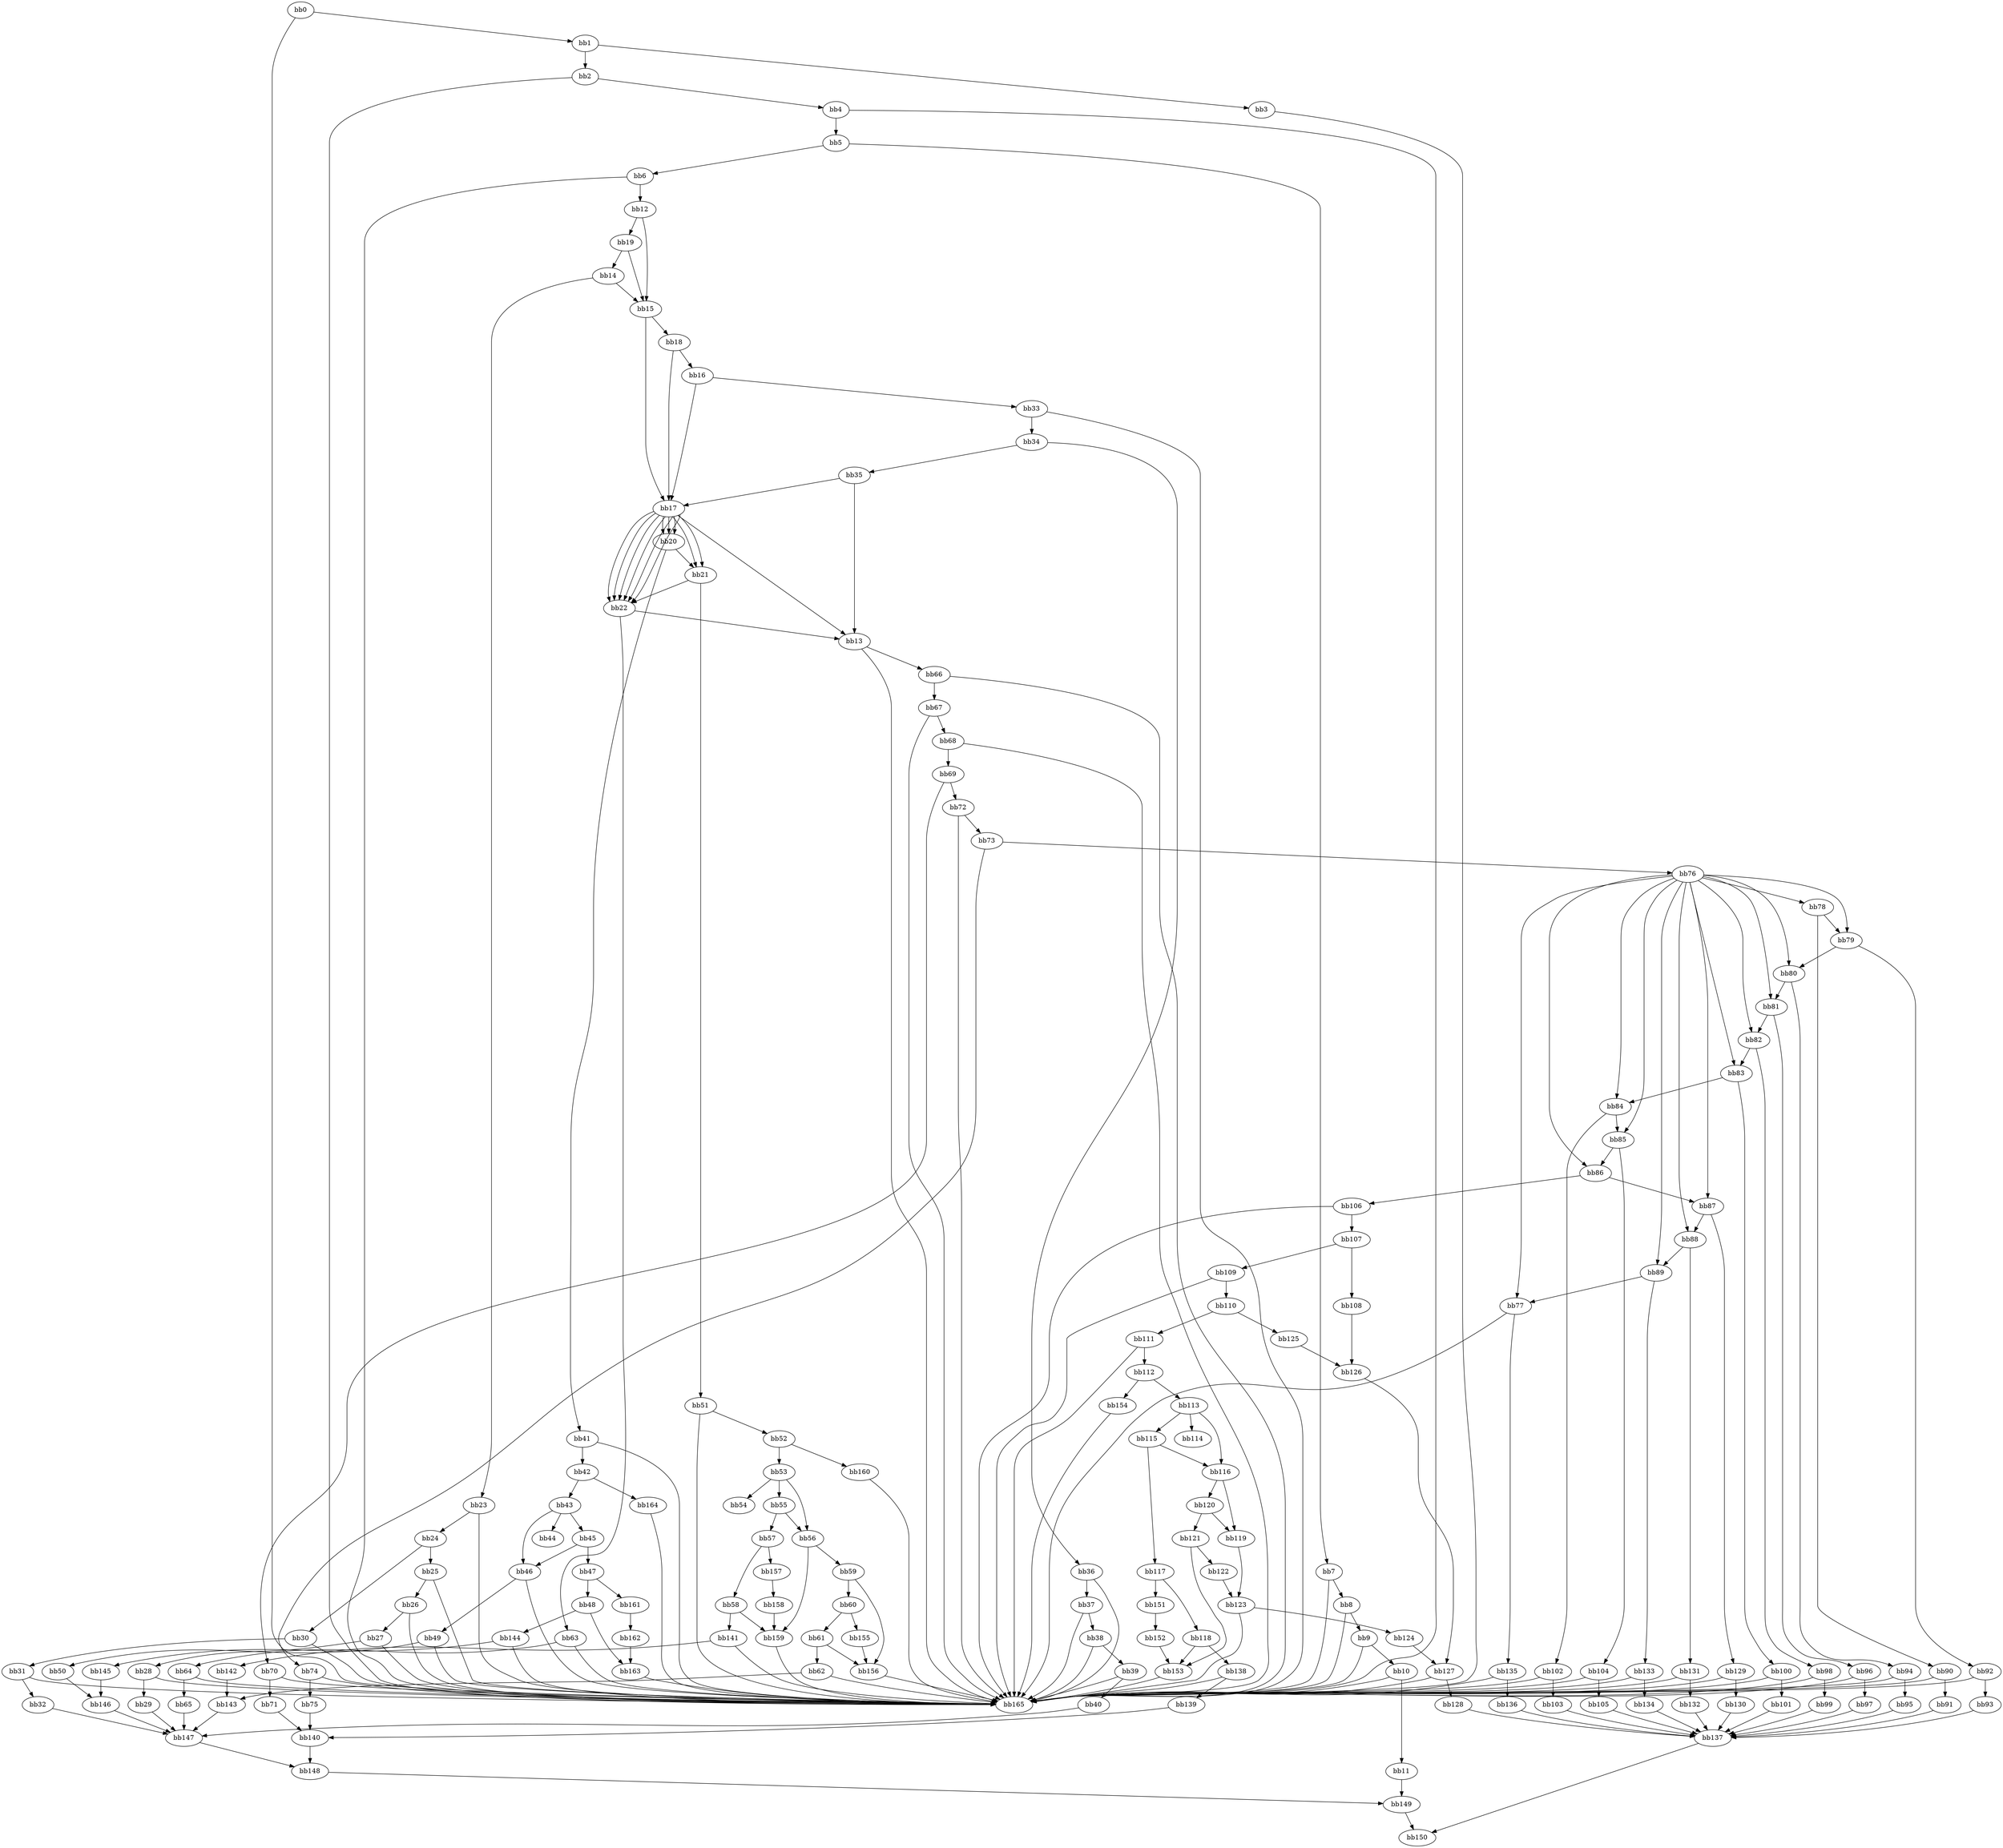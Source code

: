 digraph {
    0 [ label = "bb0\l" ]
    1 [ label = "bb1\l" ]
    2 [ label = "bb2\l" ]
    3 [ label = "bb3\l" ]
    4 [ label = "bb4\l" ]
    5 [ label = "bb5\l" ]
    6 [ label = "bb6\l" ]
    7 [ label = "bb7\l" ]
    8 [ label = "bb8\l" ]
    9 [ label = "bb9\l" ]
    10 [ label = "bb10\l" ]
    11 [ label = "bb11\l" ]
    12 [ label = "bb12\l" ]
    13 [ label = "bb13\l" ]
    14 [ label = "bb14\l" ]
    15 [ label = "bb15\l" ]
    16 [ label = "bb16\l" ]
    17 [ label = "bb17\l" ]
    18 [ label = "bb18\l" ]
    19 [ label = "bb19\l" ]
    20 [ label = "bb20\l" ]
    21 [ label = "bb21\l" ]
    22 [ label = "bb22\l" ]
    23 [ label = "bb23\l" ]
    24 [ label = "bb24\l" ]
    25 [ label = "bb25\l" ]
    26 [ label = "bb26\l" ]
    27 [ label = "bb27\l" ]
    28 [ label = "bb28\l" ]
    29 [ label = "bb29\l" ]
    30 [ label = "bb30\l" ]
    31 [ label = "bb31\l" ]
    32 [ label = "bb32\l" ]
    33 [ label = "bb33\l" ]
    34 [ label = "bb34\l" ]
    35 [ label = "bb35\l" ]
    36 [ label = "bb36\l" ]
    37 [ label = "bb37\l" ]
    38 [ label = "bb38\l" ]
    39 [ label = "bb39\l" ]
    40 [ label = "bb40\l" ]
    41 [ label = "bb41\l" ]
    42 [ label = "bb42\l" ]
    43 [ label = "bb43\l" ]
    44 [ label = "bb44\l" ]
    45 [ label = "bb45\l" ]
    46 [ label = "bb46\l" ]
    47 [ label = "bb47\l" ]
    48 [ label = "bb48\l" ]
    49 [ label = "bb49\l" ]
    50 [ label = "bb50\l" ]
    51 [ label = "bb51\l" ]
    52 [ label = "bb52\l" ]
    53 [ label = "bb53\l" ]
    54 [ label = "bb54\l" ]
    55 [ label = "bb55\l" ]
    56 [ label = "bb56\l" ]
    57 [ label = "bb57\l" ]
    58 [ label = "bb58\l" ]
    59 [ label = "bb59\l" ]
    60 [ label = "bb60\l" ]
    61 [ label = "bb61\l" ]
    62 [ label = "bb62\l" ]
    63 [ label = "bb63\l" ]
    64 [ label = "bb64\l" ]
    65 [ label = "bb65\l" ]
    66 [ label = "bb66\l" ]
    67 [ label = "bb67\l" ]
    68 [ label = "bb68\l" ]
    69 [ label = "bb69\l" ]
    70 [ label = "bb70\l" ]
    71 [ label = "bb71\l" ]
    72 [ label = "bb72\l" ]
    73 [ label = "bb73\l" ]
    74 [ label = "bb74\l" ]
    75 [ label = "bb75\l" ]
    76 [ label = "bb76\l" ]
    77 [ label = "bb77\l" ]
    78 [ label = "bb78\l" ]
    79 [ label = "bb79\l" ]
    80 [ label = "bb80\l" ]
    81 [ label = "bb81\l" ]
    82 [ label = "bb82\l" ]
    83 [ label = "bb83\l" ]
    84 [ label = "bb84\l" ]
    85 [ label = "bb85\l" ]
    86 [ label = "bb86\l" ]
    87 [ label = "bb87\l" ]
    88 [ label = "bb88\l" ]
    89 [ label = "bb89\l" ]
    90 [ label = "bb90\l" ]
    91 [ label = "bb91\l" ]
    92 [ label = "bb92\l" ]
    93 [ label = "bb93\l" ]
    94 [ label = "bb94\l" ]
    95 [ label = "bb95\l" ]
    96 [ label = "bb96\l" ]
    97 [ label = "bb97\l" ]
    98 [ label = "bb98\l" ]
    99 [ label = "bb99\l" ]
    100 [ label = "bb100\l" ]
    101 [ label = "bb101\l" ]
    102 [ label = "bb102\l" ]
    103 [ label = "bb103\l" ]
    104 [ label = "bb104\l" ]
    105 [ label = "bb105\l" ]
    106 [ label = "bb106\l" ]
    107 [ label = "bb107\l" ]
    108 [ label = "bb108\l" ]
    109 [ label = "bb109\l" ]
    110 [ label = "bb110\l" ]
    111 [ label = "bb111\l" ]
    112 [ label = "bb112\l" ]
    113 [ label = "bb113\l" ]
    114 [ label = "bb114\l" ]
    115 [ label = "bb115\l" ]
    116 [ label = "bb116\l" ]
    117 [ label = "bb117\l" ]
    118 [ label = "bb118\l" ]
    119 [ label = "bb119\l" ]
    120 [ label = "bb120\l" ]
    121 [ label = "bb121\l" ]
    122 [ label = "bb122\l" ]
    123 [ label = "bb123\l" ]
    124 [ label = "bb124\l" ]
    125 [ label = "bb125\l" ]
    126 [ label = "bb126\l" ]
    127 [ label = "bb127\l" ]
    128 [ label = "bb128\l" ]
    129 [ label = "bb129\l" ]
    130 [ label = "bb130\l" ]
    131 [ label = "bb131\l" ]
    132 [ label = "bb132\l" ]
    133 [ label = "bb133\l" ]
    134 [ label = "bb134\l" ]
    135 [ label = "bb135\l" ]
    136 [ label = "bb136\l" ]
    137 [ label = "bb137\l" ]
    138 [ label = "bb138\l" ]
    139 [ label = "bb139\l" ]
    140 [ label = "bb140\l" ]
    141 [ label = "bb141\l" ]
    142 [ label = "bb142\l" ]
    143 [ label = "bb143\l" ]
    144 [ label = "bb144\l" ]
    145 [ label = "bb145\l" ]
    146 [ label = "bb146\l" ]
    147 [ label = "bb147\l" ]
    148 [ label = "bb148\l" ]
    149 [ label = "bb149\l" ]
    150 [ label = "bb150\l" ]
    151 [ label = "bb151\l" ]
    152 [ label = "bb152\l" ]
    153 [ label = "bb153\l" ]
    154 [ label = "bb154\l" ]
    155 [ label = "bb155\l" ]
    156 [ label = "bb156\l" ]
    157 [ label = "bb157\l" ]
    158 [ label = "bb158\l" ]
    159 [ label = "bb159\l" ]
    160 [ label = "bb160\l" ]
    161 [ label = "bb161\l" ]
    162 [ label = "bb162\l" ]
    163 [ label = "bb163\l" ]
    164 [ label = "bb164\l" ]
    165 [ label = "bb165\l" ]
    0 -> 1 [ ]
    0 -> 165 [ ]
    1 -> 2 [ ]
    1 -> 3 [ ]
    2 -> 4 [ ]
    2 -> 165 [ ]
    3 -> 165 [ ]
    4 -> 5 [ ]
    4 -> 165 [ ]
    5 -> 6 [ ]
    5 -> 7 [ ]
    6 -> 12 [ ]
    6 -> 165 [ ]
    7 -> 8 [ ]
    7 -> 165 [ ]
    8 -> 9 [ ]
    8 -> 165 [ ]
    9 -> 10 [ ]
    9 -> 165 [ ]
    10 -> 11 [ ]
    10 -> 165 [ ]
    11 -> 149 [ ]
    12 -> 15 [ ]
    12 -> 19 [ ]
    13 -> 66 [ ]
    13 -> 165 [ ]
    14 -> 15 [ ]
    14 -> 23 [ ]
    15 -> 17 [ ]
    15 -> 18 [ ]
    16 -> 17 [ ]
    16 -> 33 [ ]
    17 -> 13 [ ]
    17 -> 20 [ ]
    17 -> 20 [ ]
    17 -> 20 [ ]
    17 -> 21 [ ]
    17 -> 21 [ ]
    17 -> 22 [ ]
    17 -> 22 [ ]
    17 -> 22 [ ]
    17 -> 22 [ ]
    17 -> 22 [ ]
    17 -> 22 [ ]
    18 -> 16 [ ]
    18 -> 17 [ ]
    19 -> 14 [ ]
    19 -> 15 [ ]
    20 -> 21 [ ]
    20 -> 41 [ ]
    21 -> 22 [ ]
    21 -> 51 [ ]
    22 -> 13 [ ]
    22 -> 63 [ ]
    23 -> 24 [ ]
    23 -> 165 [ ]
    24 -> 25 [ ]
    24 -> 30 [ ]
    25 -> 26 [ ]
    25 -> 165 [ ]
    26 -> 27 [ ]
    26 -> 165 [ ]
    27 -> 28 [ ]
    27 -> 165 [ ]
    28 -> 29 [ ]
    28 -> 165 [ ]
    29 -> 147 [ ]
    30 -> 31 [ ]
    30 -> 165 [ ]
    31 -> 32 [ ]
    31 -> 165 [ ]
    32 -> 147 [ ]
    33 -> 34 [ ]
    33 -> 165 [ ]
    34 -> 35 [ ]
    34 -> 36 [ ]
    35 -> 13 [ ]
    35 -> 17 [ ]
    36 -> 37 [ ]
    36 -> 165 [ ]
    37 -> 38 [ ]
    37 -> 165 [ ]
    38 -> 39 [ ]
    38 -> 165 [ ]
    39 -> 40 [ ]
    39 -> 165 [ ]
    40 -> 147 [ ]
    41 -> 42 [ ]
    41 -> 165 [ ]
    42 -> 43 [ ]
    42 -> 164 [ ]
    43 -> 44 [ ]
    43 -> 45 [ ]
    43 -> 46 [ ]
    45 -> 46 [ ]
    45 -> 47 [ ]
    46 -> 49 [ ]
    46 -> 165 [ ]
    47 -> 48 [ ]
    47 -> 161 [ ]
    48 -> 144 [ ]
    48 -> 163 [ ]
    49 -> 50 [ ]
    49 -> 165 [ ]
    50 -> 146 [ ]
    51 -> 52 [ ]
    51 -> 165 [ ]
    52 -> 53 [ ]
    52 -> 160 [ ]
    53 -> 54 [ ]
    53 -> 55 [ ]
    53 -> 56 [ ]
    55 -> 56 [ ]
    55 -> 57 [ ]
    56 -> 59 [ ]
    56 -> 159 [ ]
    57 -> 58 [ ]
    57 -> 157 [ ]
    58 -> 141 [ ]
    58 -> 159 [ ]
    59 -> 60 [ ]
    59 -> 156 [ ]
    60 -> 61 [ ]
    60 -> 155 [ ]
    61 -> 62 [ ]
    61 -> 156 [ ]
    62 -> 143 [ ]
    62 -> 165 [ ]
    63 -> 64 [ ]
    63 -> 165 [ ]
    64 -> 65 [ ]
    64 -> 165 [ ]
    65 -> 147 [ ]
    66 -> 67 [ ]
    66 -> 165 [ ]
    67 -> 68 [ ]
    67 -> 165 [ ]
    68 -> 69 [ ]
    68 -> 165 [ ]
    69 -> 70 [ ]
    69 -> 72 [ ]
    70 -> 71 [ ]
    70 -> 165 [ ]
    71 -> 140 [ ]
    72 -> 73 [ ]
    72 -> 165 [ ]
    73 -> 74 [ ]
    73 -> 76 [ ]
    74 -> 75 [ ]
    74 -> 165 [ ]
    75 -> 140 [ ]
    76 -> 77 [ ]
    76 -> 78 [ ]
    76 -> 79 [ ]
    76 -> 80 [ ]
    76 -> 81 [ ]
    76 -> 82 [ ]
    76 -> 83 [ ]
    76 -> 84 [ ]
    76 -> 85 [ ]
    76 -> 86 [ ]
    76 -> 87 [ ]
    76 -> 88 [ ]
    76 -> 89 [ ]
    77 -> 135 [ ]
    77 -> 165 [ ]
    78 -> 79 [ ]
    78 -> 90 [ ]
    79 -> 80 [ ]
    79 -> 92 [ ]
    80 -> 81 [ ]
    80 -> 94 [ ]
    81 -> 82 [ ]
    81 -> 96 [ ]
    82 -> 83 [ ]
    82 -> 98 [ ]
    83 -> 84 [ ]
    83 -> 100 [ ]
    84 -> 85 [ ]
    84 -> 102 [ ]
    85 -> 86 [ ]
    85 -> 104 [ ]
    86 -> 87 [ ]
    86 -> 106 [ ]
    87 -> 88 [ ]
    87 -> 129 [ ]
    88 -> 89 [ ]
    88 -> 131 [ ]
    89 -> 77 [ ]
    89 -> 133 [ ]
    90 -> 91 [ ]
    90 -> 165 [ ]
    91 -> 137 [ ]
    92 -> 93 [ ]
    92 -> 165 [ ]
    93 -> 137 [ ]
    94 -> 95 [ ]
    94 -> 165 [ ]
    95 -> 137 [ ]
    96 -> 97 [ ]
    96 -> 165 [ ]
    97 -> 137 [ ]
    98 -> 99 [ ]
    98 -> 165 [ ]
    99 -> 137 [ ]
    100 -> 101 [ ]
    100 -> 165 [ ]
    101 -> 137 [ ]
    102 -> 103 [ ]
    102 -> 165 [ ]
    103 -> 137 [ ]
    104 -> 105 [ ]
    104 -> 165 [ ]
    105 -> 137 [ ]
    106 -> 107 [ ]
    106 -> 165 [ ]
    107 -> 108 [ ]
    107 -> 109 [ ]
    108 -> 126 [ ]
    109 -> 110 [ ]
    109 -> 165 [ ]
    110 -> 111 [ ]
    110 -> 125 [ ]
    111 -> 112 [ ]
    111 -> 165 [ ]
    112 -> 113 [ ]
    112 -> 154 [ ]
    113 -> 114 [ ]
    113 -> 115 [ ]
    113 -> 116 [ ]
    115 -> 116 [ ]
    115 -> 117 [ ]
    116 -> 119 [ ]
    116 -> 120 [ ]
    117 -> 118 [ ]
    117 -> 151 [ ]
    118 -> 138 [ ]
    118 -> 153 [ ]
    119 -> 123 [ ]
    120 -> 119 [ ]
    120 -> 121 [ ]
    121 -> 122 [ ]
    121 -> 153 [ ]
    122 -> 123 [ ]
    123 -> 124 [ ]
    123 -> 165 [ ]
    124 -> 127 [ ]
    125 -> 126 [ ]
    126 -> 127 [ ]
    127 -> 128 [ ]
    127 -> 165 [ ]
    128 -> 137 [ ]
    129 -> 130 [ ]
    129 -> 165 [ ]
    130 -> 137 [ ]
    131 -> 132 [ ]
    131 -> 165 [ ]
    132 -> 137 [ ]
    133 -> 134 [ ]
    133 -> 165 [ ]
    134 -> 137 [ ]
    135 -> 136 [ ]
    135 -> 165 [ ]
    136 -> 137 [ ]
    137 -> 150 [ ]
    138 -> 139 [ ]
    138 -> 165 [ ]
    139 -> 140 [ ]
    140 -> 148 [ ]
    141 -> 142 [ ]
    141 -> 165 [ ]
    142 -> 143 [ ]
    143 -> 147 [ ]
    144 -> 145 [ ]
    144 -> 165 [ ]
    145 -> 146 [ ]
    146 -> 147 [ ]
    147 -> 148 [ ]
    148 -> 149 [ ]
    149 -> 150 [ ]
    151 -> 152 [ ]
    152 -> 153 [ ]
    153 -> 165 [ ]
    154 -> 165 [ ]
    155 -> 156 [ ]
    156 -> 165 [ ]
    157 -> 158 [ ]
    158 -> 159 [ ]
    159 -> 165 [ ]
    160 -> 165 [ ]
    161 -> 162 [ ]
    162 -> 163 [ ]
    163 -> 165 [ ]
    164 -> 165 [ ]
}

